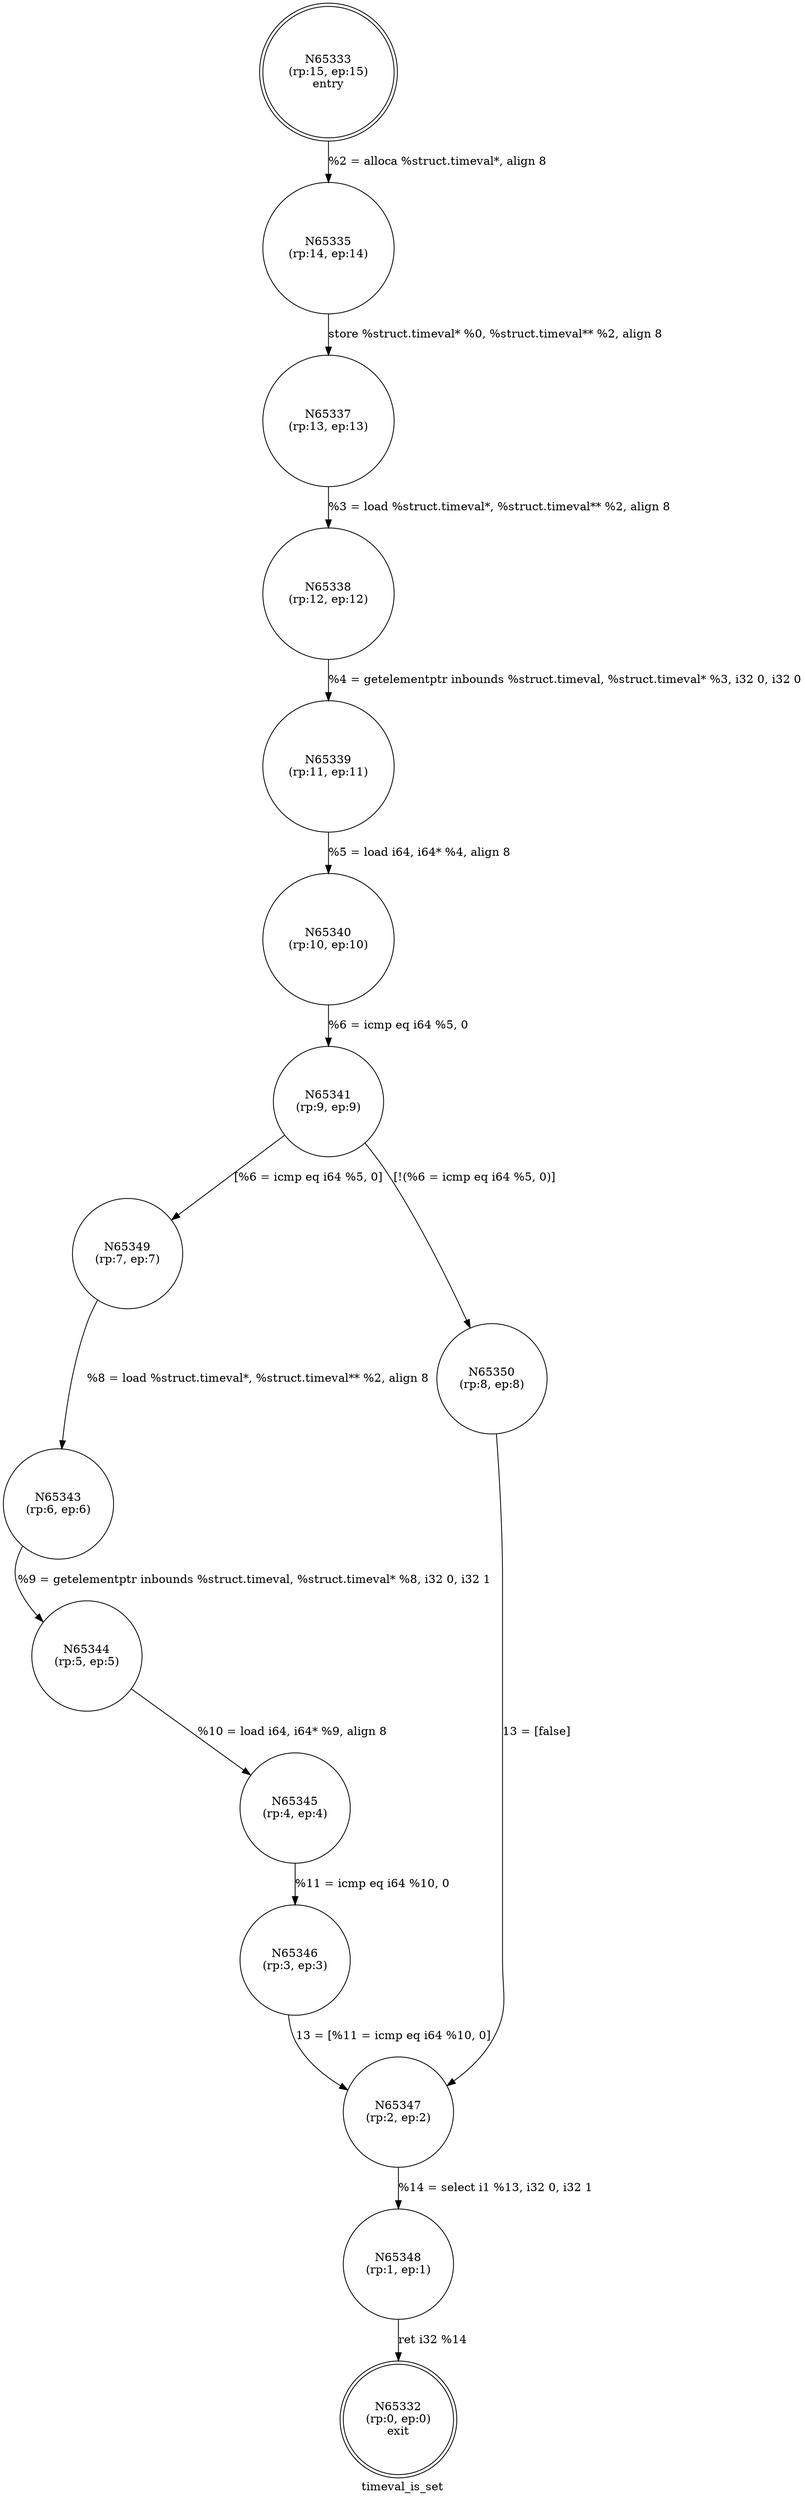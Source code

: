 digraph timeval_is_set {
label="timeval_is_set"
65332 [label="N65332\n(rp:0, ep:0)\nexit", shape="doublecircle"]
65333 [label="N65333\n(rp:15, ep:15)\nentry", shape="doublecircle"]
65333 -> 65335 [label="%2 = alloca %struct.timeval*, align 8"]
65335 [label="N65335\n(rp:14, ep:14)", shape="circle"]
65335 -> 65337 [label="store %struct.timeval* %0, %struct.timeval** %2, align 8"]
65337 [label="N65337\n(rp:13, ep:13)", shape="circle"]
65337 -> 65338 [label="%3 = load %struct.timeval*, %struct.timeval** %2, align 8"]
65338 [label="N65338\n(rp:12, ep:12)", shape="circle"]
65338 -> 65339 [label="%4 = getelementptr inbounds %struct.timeval, %struct.timeval* %3, i32 0, i32 0"]
65339 [label="N65339\n(rp:11, ep:11)", shape="circle"]
65339 -> 65340 [label="%5 = load i64, i64* %4, align 8"]
65340 [label="N65340\n(rp:10, ep:10)", shape="circle"]
65340 -> 65341 [label="%6 = icmp eq i64 %5, 0"]
65341 [label="N65341\n(rp:9, ep:9)", shape="circle"]
65341 -> 65349 [label="[%6 = icmp eq i64 %5, 0]"]
65341 -> 65350 [label="[!(%6 = icmp eq i64 %5, 0)]"]
65343 [label="N65343\n(rp:6, ep:6)", shape="circle"]
65343 -> 65344 [label="%9 = getelementptr inbounds %struct.timeval, %struct.timeval* %8, i32 0, i32 1"]
65344 [label="N65344\n(rp:5, ep:5)", shape="circle"]
65344 -> 65345 [label="%10 = load i64, i64* %9, align 8"]
65345 [label="N65345\n(rp:4, ep:4)", shape="circle"]
65345 -> 65346 [label="%11 = icmp eq i64 %10, 0"]
65346 [label="N65346\n(rp:3, ep:3)", shape="circle"]
65346 -> 65347 [label="13 = [%11 = icmp eq i64 %10, 0]"]
65347 [label="N65347\n(rp:2, ep:2)", shape="circle"]
65347 -> 65348 [label="%14 = select i1 %13, i32 0, i32 1"]
65348 [label="N65348\n(rp:1, ep:1)", shape="circle"]
65348 -> 65332 [label="ret i32 %14"]
65349 [label="N65349\n(rp:7, ep:7)", shape="circle"]
65349 -> 65343 [label="%8 = load %struct.timeval*, %struct.timeval** %2, align 8"]
65350 [label="N65350\n(rp:8, ep:8)", shape="circle"]
65350 -> 65347 [label="13 = [false]"]
}
